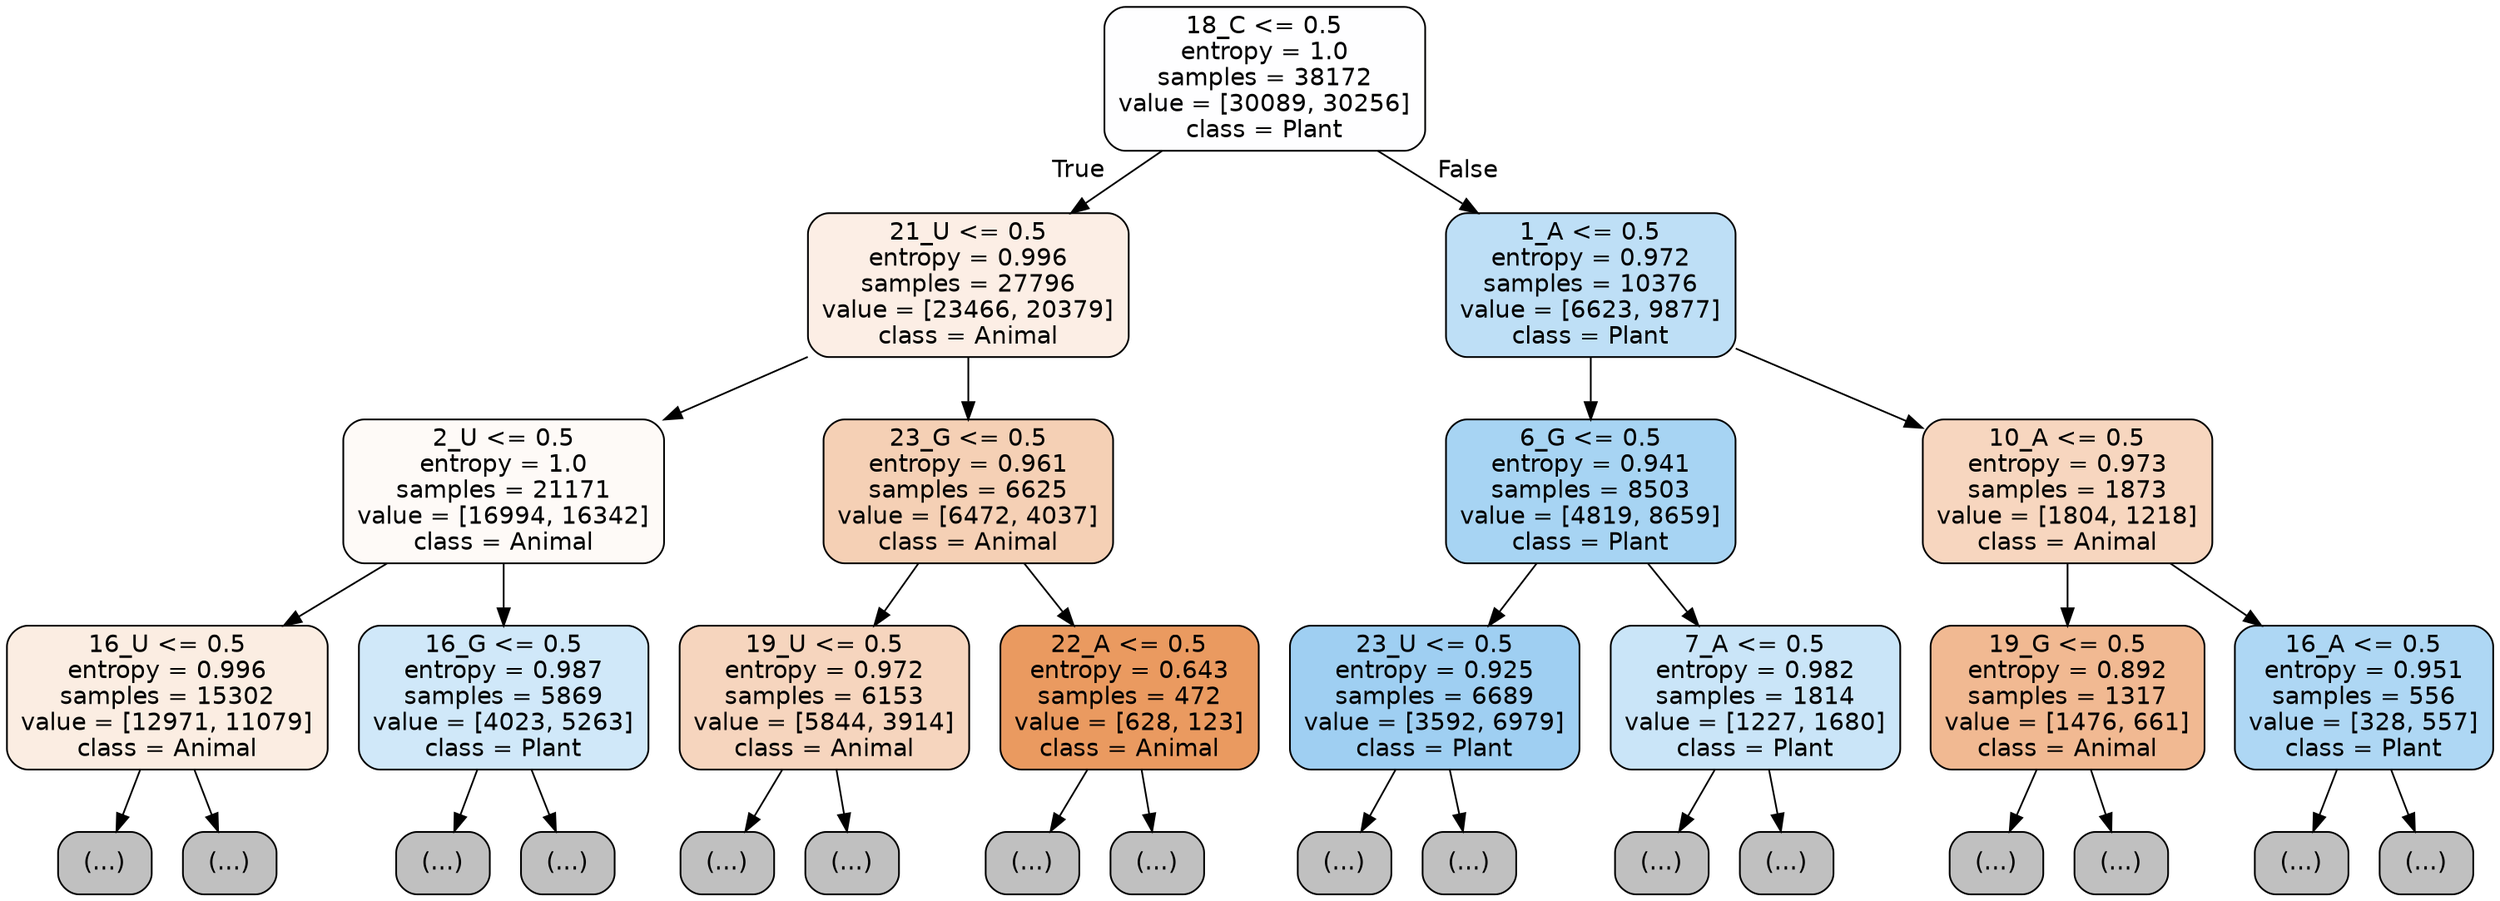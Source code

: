 digraph Tree {
node [shape=box, style="filled, rounded", color="black", fontname="helvetica"] ;
edge [fontname="helvetica"] ;
0 [label="18_C <= 0.5\nentropy = 1.0\nsamples = 38172\nvalue = [30089, 30256]\nclass = Plant", fillcolor="#fefeff"] ;
1 [label="21_U <= 0.5\nentropy = 0.996\nsamples = 27796\nvalue = [23466, 20379]\nclass = Animal", fillcolor="#fceee5"] ;
0 -> 1 [labeldistance=2.5, labelangle=45, headlabel="True"] ;
2 [label="2_U <= 0.5\nentropy = 1.0\nsamples = 21171\nvalue = [16994, 16342]\nclass = Animal", fillcolor="#fefaf7"] ;
1 -> 2 ;
3 [label="16_U <= 0.5\nentropy = 0.996\nsamples = 15302\nvalue = [12971, 11079]\nclass = Animal", fillcolor="#fbede2"] ;
2 -> 3 ;
4 [label="(...)", fillcolor="#C0C0C0"] ;
3 -> 4 ;
5465 [label="(...)", fillcolor="#C0C0C0"] ;
3 -> 5465 ;
7580 [label="16_G <= 0.5\nentropy = 0.987\nsamples = 5869\nvalue = [4023, 5263]\nclass = Plant", fillcolor="#d0e8f9"] ;
2 -> 7580 ;
7581 [label="(...)", fillcolor="#C0C0C0"] ;
7580 -> 7581 ;
9424 [label="(...)", fillcolor="#C0C0C0"] ;
7580 -> 9424 ;
10141 [label="23_G <= 0.5\nentropy = 0.961\nsamples = 6625\nvalue = [6472, 4037]\nclass = Animal", fillcolor="#f5d0b5"] ;
1 -> 10141 ;
10142 [label="19_U <= 0.5\nentropy = 0.972\nsamples = 6153\nvalue = [5844, 3914]\nclass = Animal", fillcolor="#f6d5be"] ;
10141 -> 10142 ;
10143 [label="(...)", fillcolor="#C0C0C0"] ;
10142 -> 10143 ;
12154 [label="(...)", fillcolor="#C0C0C0"] ;
10142 -> 12154 ;
12841 [label="22_A <= 0.5\nentropy = 0.643\nsamples = 472\nvalue = [628, 123]\nclass = Animal", fillcolor="#ea9a60"] ;
10141 -> 12841 ;
12842 [label="(...)", fillcolor="#C0C0C0"] ;
12841 -> 12842 ;
12991 [label="(...)", fillcolor="#C0C0C0"] ;
12841 -> 12991 ;
13028 [label="1_A <= 0.5\nentropy = 0.972\nsamples = 10376\nvalue = [6623, 9877]\nclass = Plant", fillcolor="#bedff6"] ;
0 -> 13028 [labeldistance=2.5, labelangle=-45, headlabel="False"] ;
13029 [label="6_G <= 0.5\nentropy = 0.941\nsamples = 8503\nvalue = [4819, 8659]\nclass = Plant", fillcolor="#a7d4f3"] ;
13028 -> 13029 ;
13030 [label="23_U <= 0.5\nentropy = 0.925\nsamples = 6689\nvalue = [3592, 6979]\nclass = Plant", fillcolor="#9fcff2"] ;
13029 -> 13030 ;
13031 [label="(...)", fillcolor="#C0C0C0"] ;
13030 -> 13031 ;
15188 [label="(...)", fillcolor="#C0C0C0"] ;
13030 -> 15188 ;
15263 [label="7_A <= 0.5\nentropy = 0.982\nsamples = 1814\nvalue = [1227, 1680]\nclass = Plant", fillcolor="#cae5f8"] ;
13029 -> 15263 ;
15264 [label="(...)", fillcolor="#C0C0C0"] ;
15263 -> 15264 ;
15827 [label="(...)", fillcolor="#C0C0C0"] ;
15263 -> 15827 ;
16046 [label="10_A <= 0.5\nentropy = 0.973\nsamples = 1873\nvalue = [1804, 1218]\nclass = Animal", fillcolor="#f7d6bf"] ;
13028 -> 16046 ;
16047 [label="19_G <= 0.5\nentropy = 0.892\nsamples = 1317\nvalue = [1476, 661]\nclass = Animal", fillcolor="#f1b992"] ;
16046 -> 16047 ;
16048 [label="(...)", fillcolor="#C0C0C0"] ;
16047 -> 16048 ;
16623 [label="(...)", fillcolor="#C0C0C0"] ;
16047 -> 16623 ;
16748 [label="16_A <= 0.5\nentropy = 0.951\nsamples = 556\nvalue = [328, 557]\nclass = Plant", fillcolor="#aed7f4"] ;
16046 -> 16748 ;
16749 [label="(...)", fillcolor="#C0C0C0"] ;
16748 -> 16749 ;
16918 [label="(...)", fillcolor="#C0C0C0"] ;
16748 -> 16918 ;
}